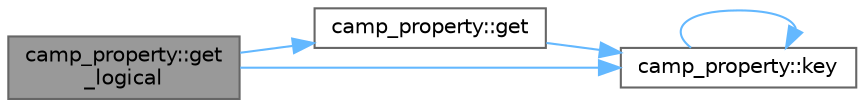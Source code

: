 digraph "camp_property::get_logical"
{
 // LATEX_PDF_SIZE
  bgcolor="transparent";
  edge [fontname=Helvetica,fontsize=10,labelfontname=Helvetica,labelfontsize=10];
  node [fontname=Helvetica,fontsize=10,shape=box,height=0.2,width=0.4];
  rankdir="LR";
  Node1 [label="camp_property::get\l_logical",height=0.2,width=0.4,color="gray40", fillcolor="grey60", style="filled", fontcolor="black",tooltip="Get a logical value. The return value is true if the key-value pair was found, and false otherwise...."];
  Node1 -> Node2 [color="steelblue1",style="solid"];
  Node2 [label="camp_property::get",height=0.2,width=0.4,color="grey40", fillcolor="white", style="filled",URL="$namespacecamp__property.html#a6980a9f16e3c1a9c83783070b34d4f55",tooltip="Find a key-value pair by key name. Returns a null pointer if the key name is not found."];
  Node2 -> Node3 [color="steelblue1",style="solid"];
  Node3 [label="camp_property::key",height=0.2,width=0.4,color="grey40", fillcolor="white", style="filled",URL="$namespacecamp__property.html#a52abce158c4eccd039de4f875d697869",tooltip="Get the key name of a property."];
  Node3 -> Node3 [color="steelblue1",style="solid"];
  Node1 -> Node3 [color="steelblue1",style="solid"];
}
